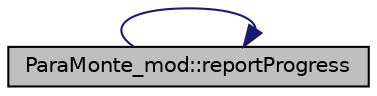 digraph "ParaMonte_mod::reportProgress"
{
 // LATEX_PDF_SIZE
  edge [fontname="Helvetica",fontsize="10",labelfontname="Helvetica",labelfontsize="10"];
  node [fontname="Helvetica",fontsize="10",shape=record];
  rankdir="RL";
  Node1 [label="ParaMonte_mod::reportProgress",height=0.2,width=0.4,color="black", fillcolor="grey75", style="filled", fontcolor="black",tooltip="Update the user with the simulation progress information."];
  Node1 -> Node1 [dir="back",color="midnightblue",fontsize="10",style="solid",fontname="Helvetica"];
}
